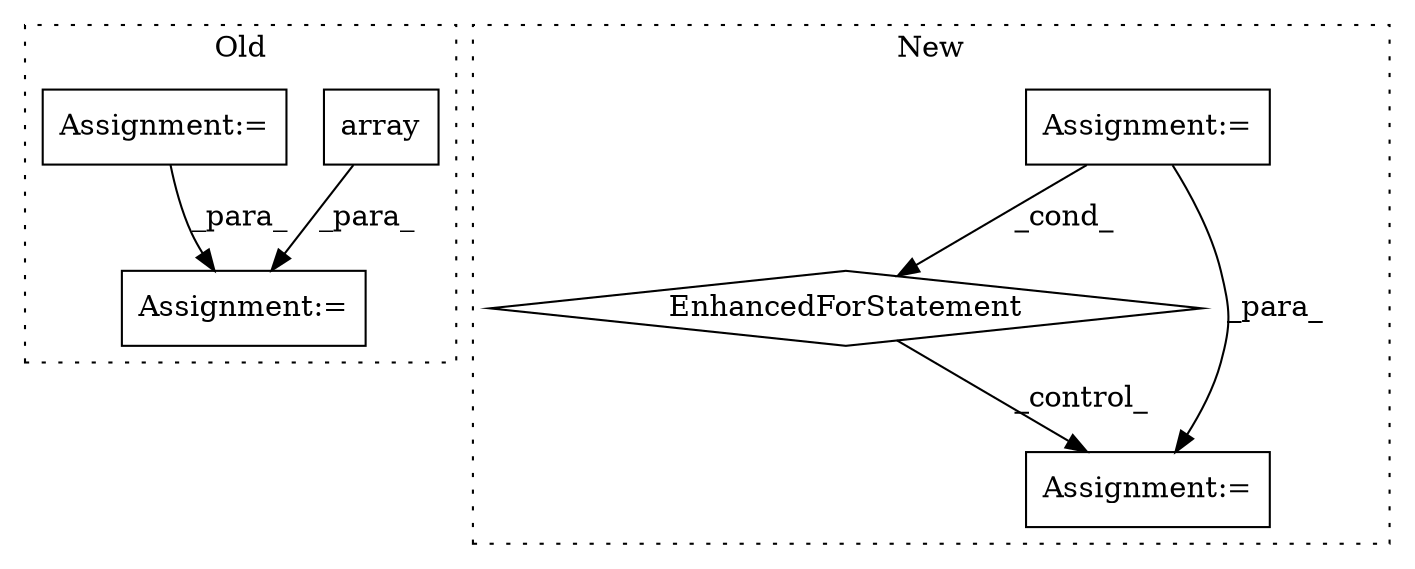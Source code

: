 digraph G {
subgraph cluster0 {
1 [label="array" a="32" s="1381,1398" l="6,1" shape="box"];
4 [label="Assignment:=" a="7" s="1819" l="1" shape="box"];
6 [label="Assignment:=" a="7" s="1587" l="1" shape="box"];
label = "Old";
style="dotted";
}
subgraph cluster1 {
2 [label="EnhancedForStatement" a="70" s="1711,1817" l="53,2" shape="diamond"];
3 [label="Assignment:=" a="7" s="1361" l="11" shape="box"];
5 [label="Assignment:=" a="7" s="1835" l="1" shape="box"];
label = "New";
style="dotted";
}
1 -> 4 [label="_para_"];
2 -> 5 [label="_control_"];
3 -> 2 [label="_cond_"];
3 -> 5 [label="_para_"];
6 -> 4 [label="_para_"];
}